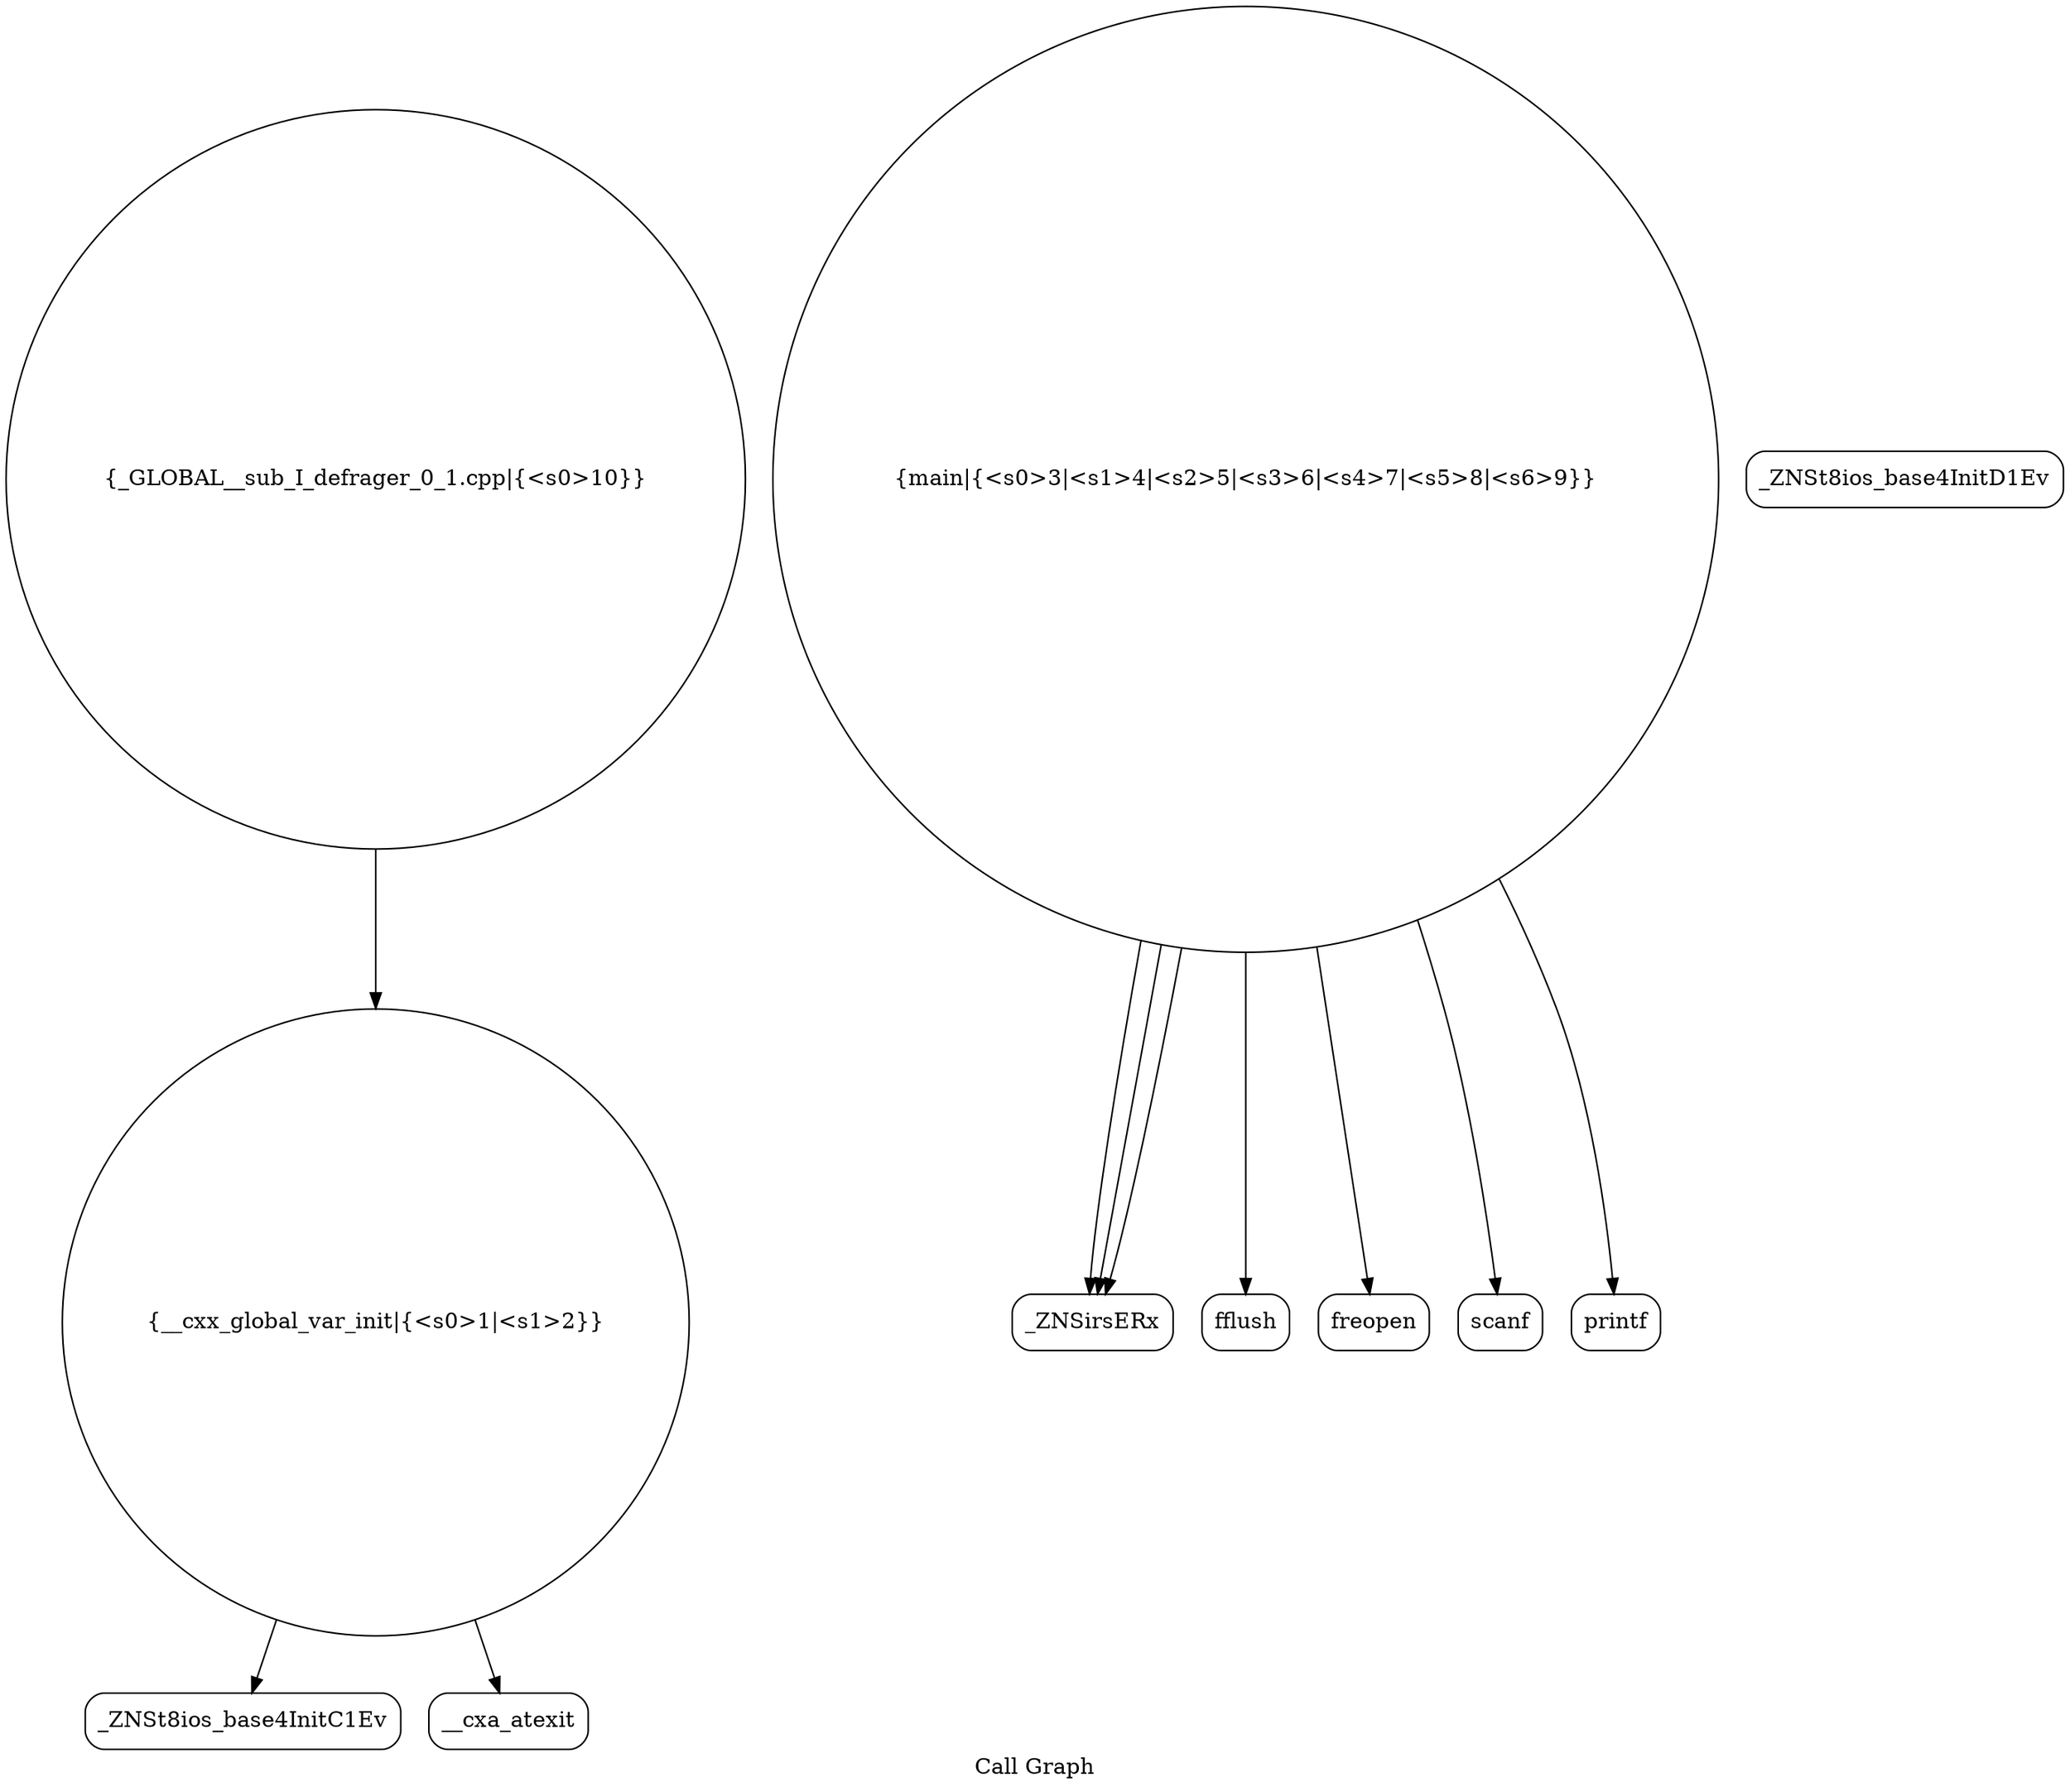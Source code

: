digraph "Call Graph" {
	label="Call Graph";

	Node0x55603bbf4620 [shape=record,shape=circle,label="{__cxx_global_var_init|{<s0>1|<s1>2}}"];
	Node0x55603bbf4620:s0 -> Node0x55603bbf4ab0[color=black];
	Node0x55603bbf4620:s1 -> Node0x55603bbf4bb0[color=black];
	Node0x55603bbf4db0 [shape=record,shape=Mrecord,label="{_ZNSirsERx}"];
	Node0x55603bbf4b30 [shape=record,shape=Mrecord,label="{_ZNSt8ios_base4InitD1Ev}"];
	Node0x55603bbf4eb0 [shape=record,shape=Mrecord,label="{fflush}"];
	Node0x55603bbf4c30 [shape=record,shape=circle,label="{main|{<s0>3|<s1>4|<s2>5|<s3>6|<s4>7|<s5>8|<s6>9}}"];
	Node0x55603bbf4c30:s0 -> Node0x55603bbf4cb0[color=black];
	Node0x55603bbf4c30:s1 -> Node0x55603bbf4d30[color=black];
	Node0x55603bbf4c30:s2 -> Node0x55603bbf4db0[color=black];
	Node0x55603bbf4c30:s3 -> Node0x55603bbf4db0[color=black];
	Node0x55603bbf4c30:s4 -> Node0x55603bbf4db0[color=black];
	Node0x55603bbf4c30:s5 -> Node0x55603bbf4e30[color=black];
	Node0x55603bbf4c30:s6 -> Node0x55603bbf4eb0[color=black];
	Node0x55603bbf4d30 [shape=record,shape=Mrecord,label="{scanf}"];
	Node0x55603bbf4ab0 [shape=record,shape=Mrecord,label="{_ZNSt8ios_base4InitC1Ev}"];
	Node0x55603bbf4e30 [shape=record,shape=Mrecord,label="{printf}"];
	Node0x55603bbf4bb0 [shape=record,shape=Mrecord,label="{__cxa_atexit}"];
	Node0x55603bbf4f30 [shape=record,shape=circle,label="{_GLOBAL__sub_I_defrager_0_1.cpp|{<s0>10}}"];
	Node0x55603bbf4f30:s0 -> Node0x55603bbf4620[color=black];
	Node0x55603bbf4cb0 [shape=record,shape=Mrecord,label="{freopen}"];
}
